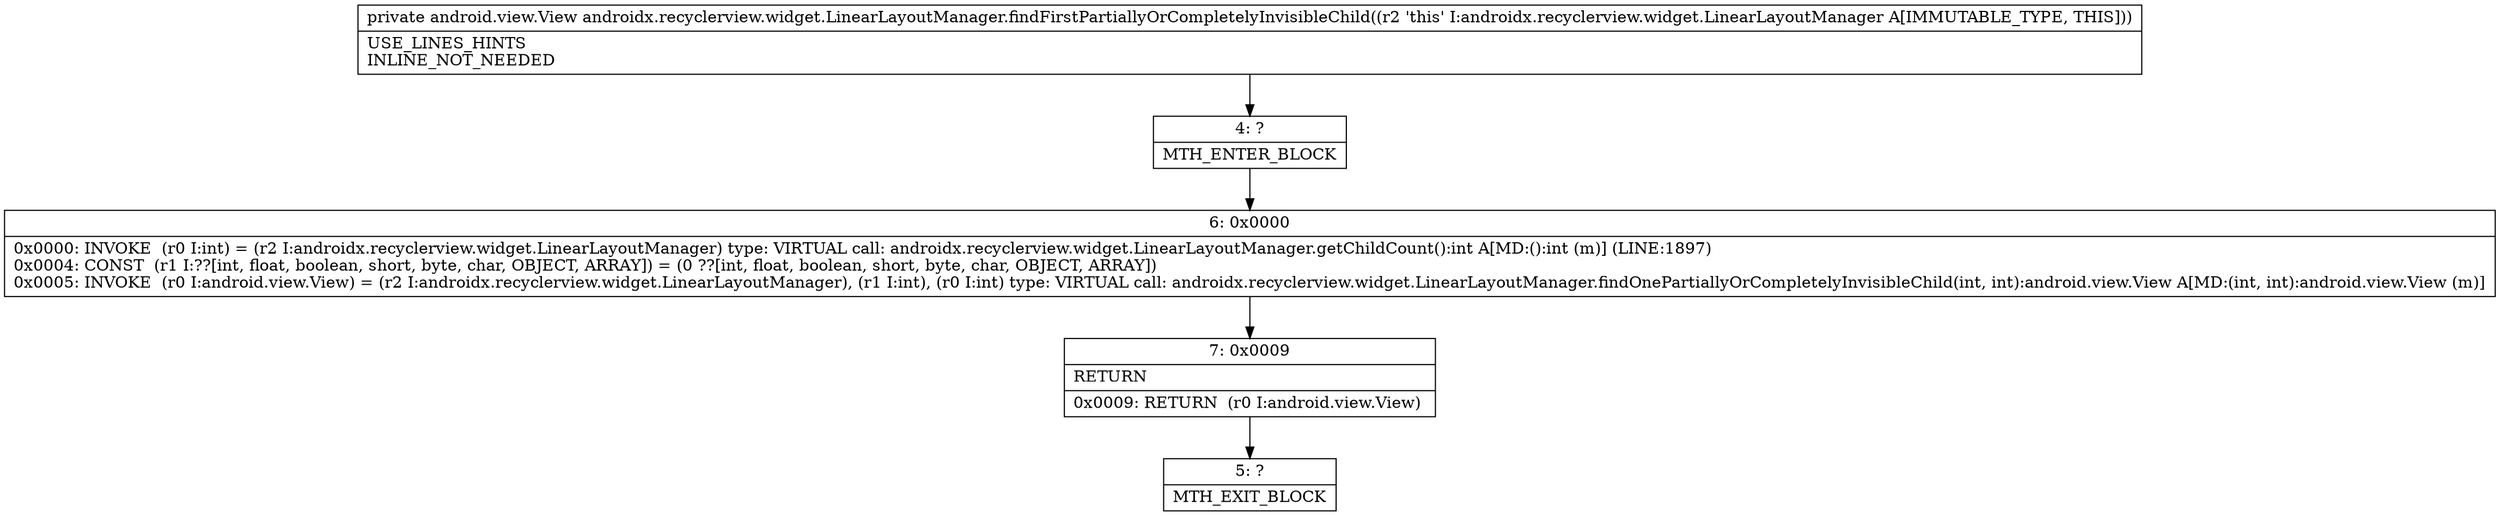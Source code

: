 digraph "CFG forandroidx.recyclerview.widget.LinearLayoutManager.findFirstPartiallyOrCompletelyInvisibleChild()Landroid\/view\/View;" {
Node_4 [shape=record,label="{4\:\ ?|MTH_ENTER_BLOCK\l}"];
Node_6 [shape=record,label="{6\:\ 0x0000|0x0000: INVOKE  (r0 I:int) = (r2 I:androidx.recyclerview.widget.LinearLayoutManager) type: VIRTUAL call: androidx.recyclerview.widget.LinearLayoutManager.getChildCount():int A[MD:():int (m)] (LINE:1897)\l0x0004: CONST  (r1 I:??[int, float, boolean, short, byte, char, OBJECT, ARRAY]) = (0 ??[int, float, boolean, short, byte, char, OBJECT, ARRAY]) \l0x0005: INVOKE  (r0 I:android.view.View) = (r2 I:androidx.recyclerview.widget.LinearLayoutManager), (r1 I:int), (r0 I:int) type: VIRTUAL call: androidx.recyclerview.widget.LinearLayoutManager.findOnePartiallyOrCompletelyInvisibleChild(int, int):android.view.View A[MD:(int, int):android.view.View (m)]\l}"];
Node_7 [shape=record,label="{7\:\ 0x0009|RETURN\l|0x0009: RETURN  (r0 I:android.view.View) \l}"];
Node_5 [shape=record,label="{5\:\ ?|MTH_EXIT_BLOCK\l}"];
MethodNode[shape=record,label="{private android.view.View androidx.recyclerview.widget.LinearLayoutManager.findFirstPartiallyOrCompletelyInvisibleChild((r2 'this' I:androidx.recyclerview.widget.LinearLayoutManager A[IMMUTABLE_TYPE, THIS]))  | USE_LINES_HINTS\lINLINE_NOT_NEEDED\l}"];
MethodNode -> Node_4;Node_4 -> Node_6;
Node_6 -> Node_7;
Node_7 -> Node_5;
}

